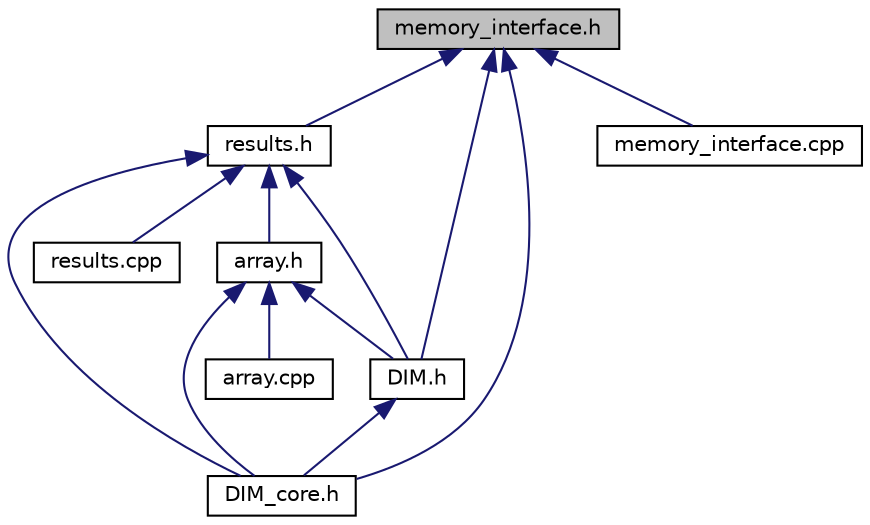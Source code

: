 digraph "memory_interface.h"
{
  edge [fontname="Helvetica",fontsize="10",labelfontname="Helvetica",labelfontsize="10"];
  node [fontname="Helvetica",fontsize="10",shape=record];
  Node1 [label="memory_interface.h",height=0.2,width=0.4,color="black", fillcolor="grey75", style="filled", fontcolor="black"];
  Node1 -> Node2 [dir="back",color="midnightblue",fontsize="10",style="solid",fontname="Helvetica"];
  Node2 [label="results.h",height=0.2,width=0.4,color="black", fillcolor="white", style="filled",URL="$results_8h.html",tooltip="Prototype of the class results and its methods. "];
  Node2 -> Node3 [dir="back",color="midnightblue",fontsize="10",style="solid",fontname="Helvetica"];
  Node3 [label="array.h",height=0.2,width=0.4,color="black", fillcolor="white", style="filled",URL="$array_8h.html",tooltip="Prototypes for the array class. "];
  Node3 -> Node4 [dir="back",color="midnightblue",fontsize="10",style="solid",fontname="Helvetica"];
  Node4 [label="array.cpp",height=0.2,width=0.4,color="black", fillcolor="white", style="filled",URL="$array_8cpp.html",tooltip="Implementation for the array class. "];
  Node3 -> Node5 [dir="back",color="midnightblue",fontsize="10",style="solid",fontname="Helvetica"];
  Node5 [label="DIM.h",height=0.2,width=0.4,color="black", fillcolor="white", style="filled",URL="$_d_i_m_8h_source.html"];
  Node5 -> Node6 [dir="back",color="midnightblue",fontsize="10",style="solid",fontname="Helvetica"];
  Node6 [label="DIM_core.h",height=0.2,width=0.4,color="black", fillcolor="white", style="filled",URL="$_d_i_m__core_8h_source.html"];
  Node3 -> Node6 [dir="back",color="midnightblue",fontsize="10",style="solid",fontname="Helvetica"];
  Node2 -> Node5 [dir="back",color="midnightblue",fontsize="10",style="solid",fontname="Helvetica"];
  Node2 -> Node6 [dir="back",color="midnightblue",fontsize="10",style="solid",fontname="Helvetica"];
  Node2 -> Node7 [dir="back",color="midnightblue",fontsize="10",style="solid",fontname="Helvetica"];
  Node7 [label="results.cpp",height=0.2,width=0.4,color="black", fillcolor="white", style="filled",URL="$results_8cpp.html",tooltip="Implementation of the class results and its methods. "];
  Node1 -> Node5 [dir="back",color="midnightblue",fontsize="10",style="solid",fontname="Helvetica"];
  Node1 -> Node6 [dir="back",color="midnightblue",fontsize="10",style="solid",fontname="Helvetica"];
  Node1 -> Node8 [dir="back",color="midnightblue",fontsize="10",style="solid",fontname="Helvetica"];
  Node8 [label="memory_interface.cpp",height=0.2,width=0.4,color="black", fillcolor="white", style="filled",URL="$memory__interface_8cpp.html",tooltip="Implementation of the clas which represents a basic memory interface. "];
}
